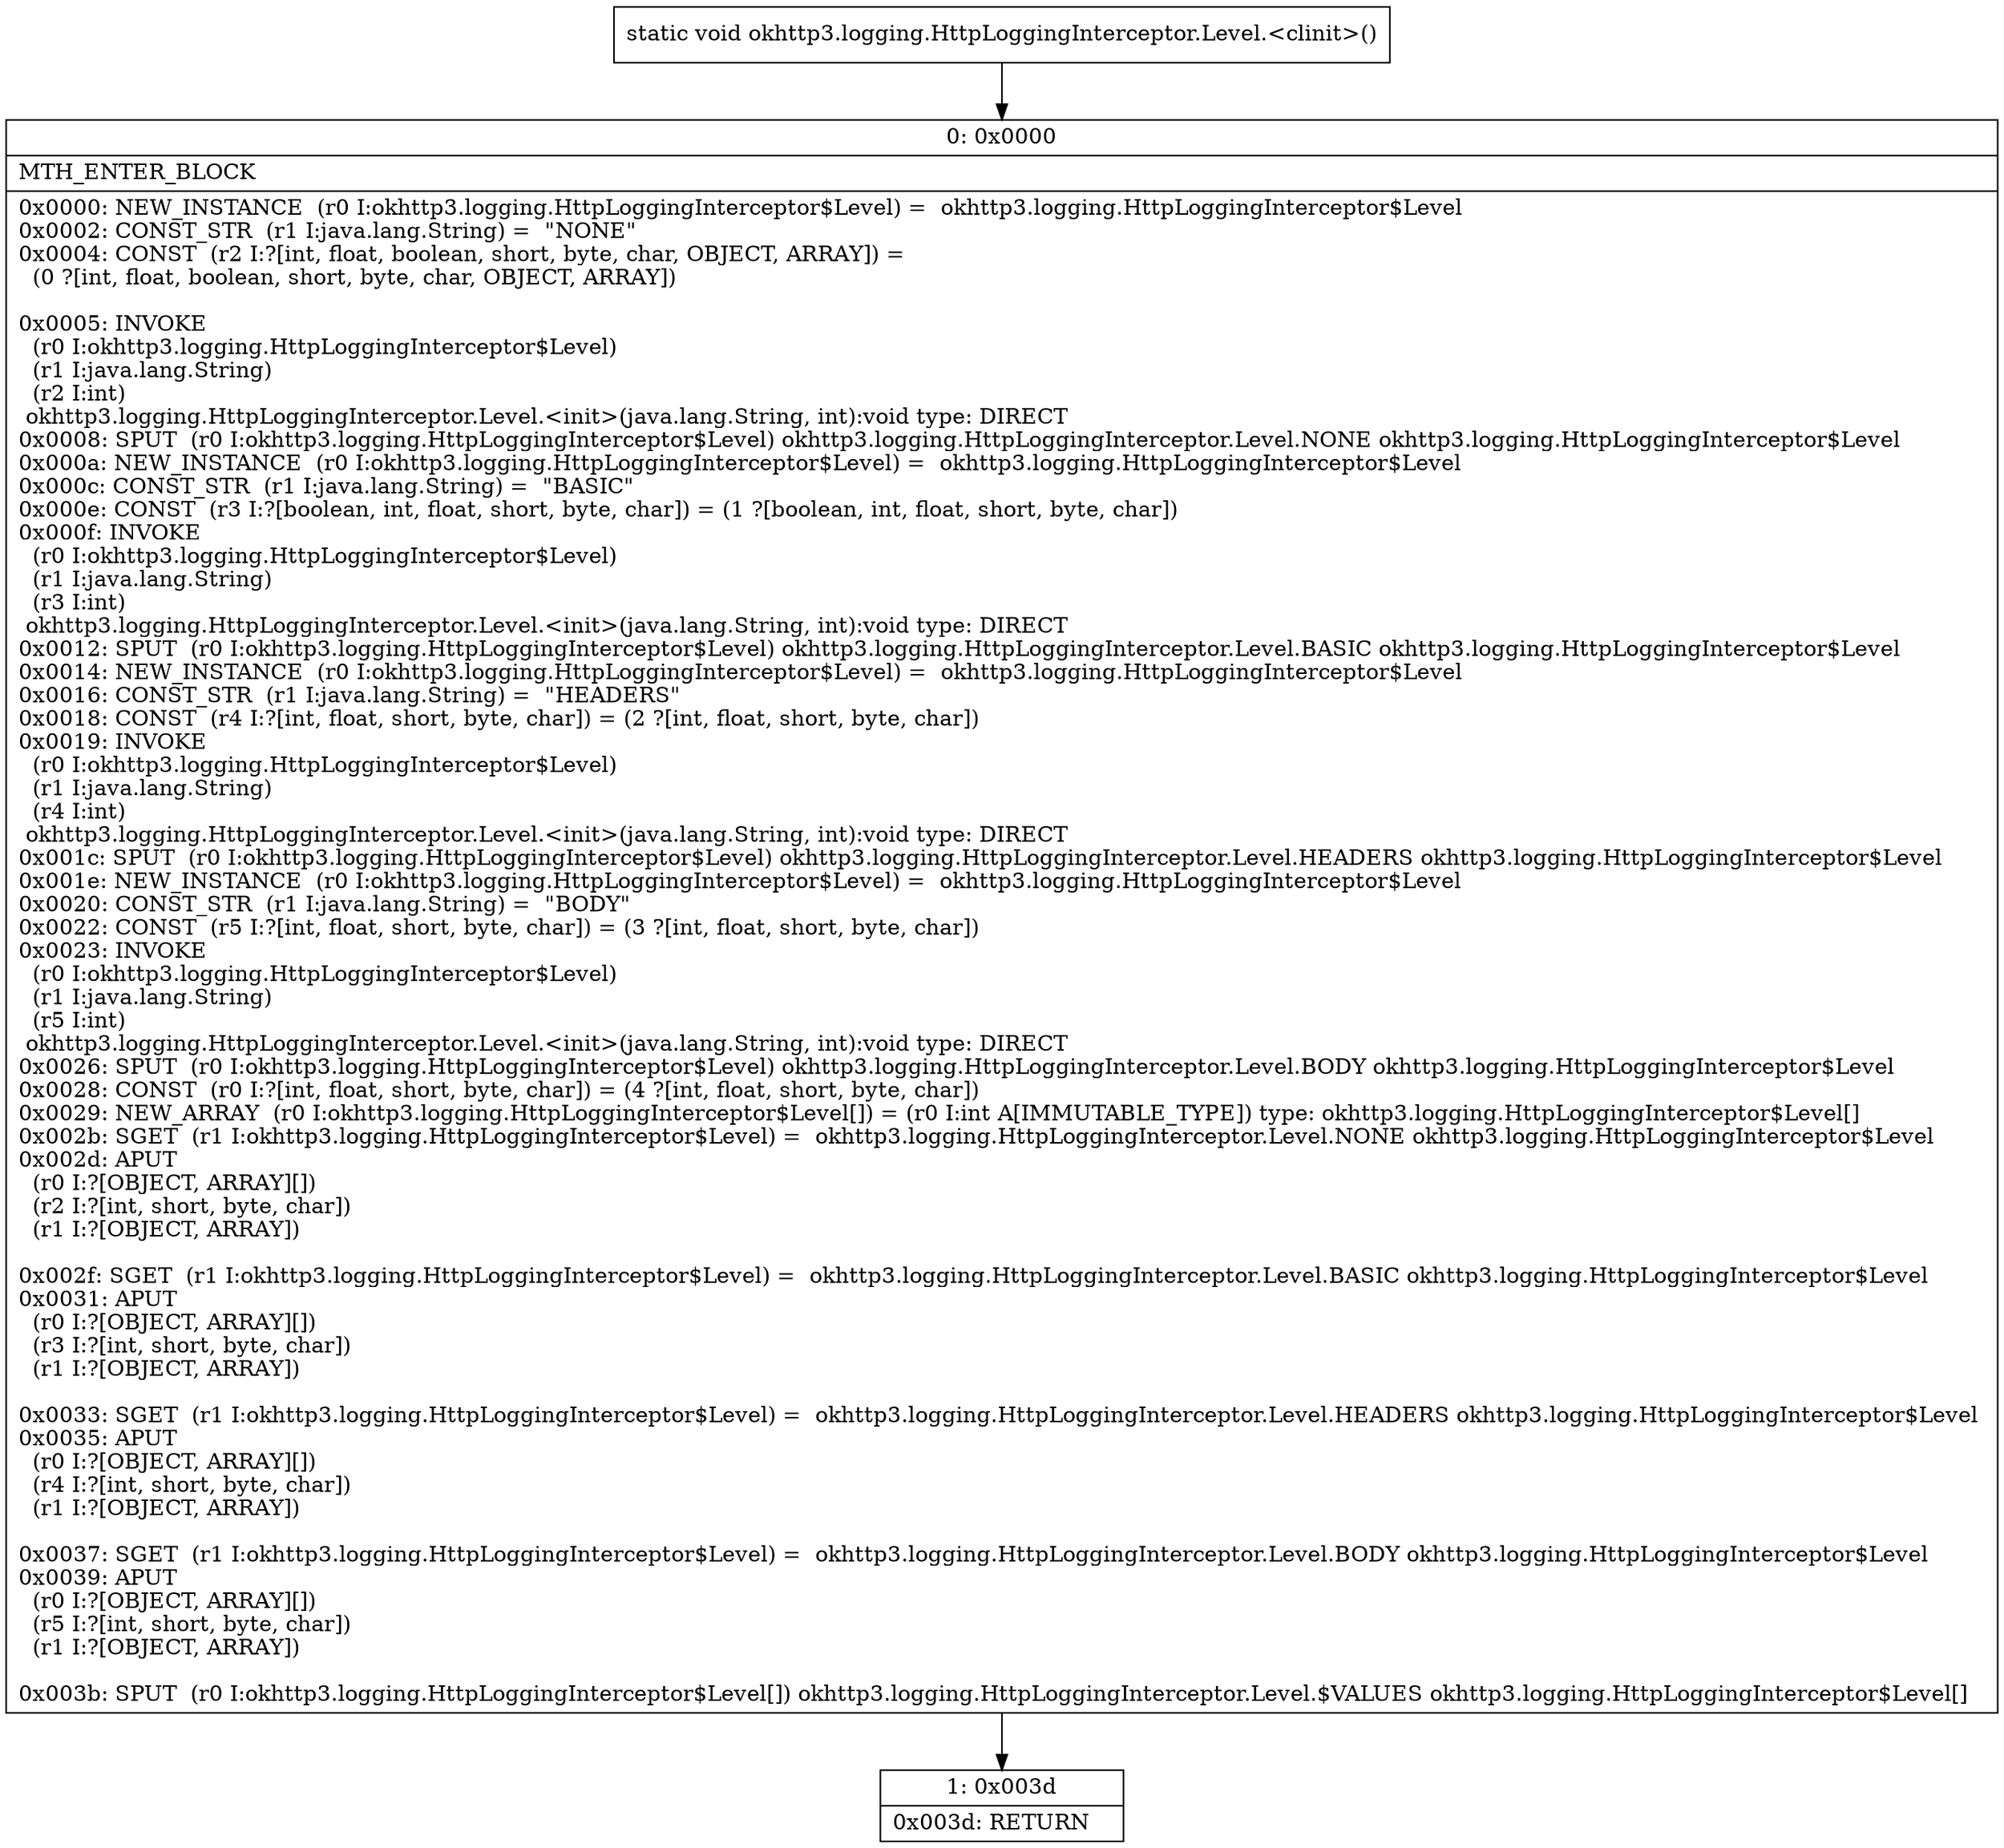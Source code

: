 digraph "CFG forokhttp3.logging.HttpLoggingInterceptor.Level.\<clinit\>()V" {
Node_0 [shape=record,label="{0\:\ 0x0000|MTH_ENTER_BLOCK\l|0x0000: NEW_INSTANCE  (r0 I:okhttp3.logging.HttpLoggingInterceptor$Level) =  okhttp3.logging.HttpLoggingInterceptor$Level \l0x0002: CONST_STR  (r1 I:java.lang.String) =  \"NONE\" \l0x0004: CONST  (r2 I:?[int, float, boolean, short, byte, char, OBJECT, ARRAY]) = \l  (0 ?[int, float, boolean, short, byte, char, OBJECT, ARRAY])\l \l0x0005: INVOKE  \l  (r0 I:okhttp3.logging.HttpLoggingInterceptor$Level)\l  (r1 I:java.lang.String)\l  (r2 I:int)\l okhttp3.logging.HttpLoggingInterceptor.Level.\<init\>(java.lang.String, int):void type: DIRECT \l0x0008: SPUT  (r0 I:okhttp3.logging.HttpLoggingInterceptor$Level) okhttp3.logging.HttpLoggingInterceptor.Level.NONE okhttp3.logging.HttpLoggingInterceptor$Level \l0x000a: NEW_INSTANCE  (r0 I:okhttp3.logging.HttpLoggingInterceptor$Level) =  okhttp3.logging.HttpLoggingInterceptor$Level \l0x000c: CONST_STR  (r1 I:java.lang.String) =  \"BASIC\" \l0x000e: CONST  (r3 I:?[boolean, int, float, short, byte, char]) = (1 ?[boolean, int, float, short, byte, char]) \l0x000f: INVOKE  \l  (r0 I:okhttp3.logging.HttpLoggingInterceptor$Level)\l  (r1 I:java.lang.String)\l  (r3 I:int)\l okhttp3.logging.HttpLoggingInterceptor.Level.\<init\>(java.lang.String, int):void type: DIRECT \l0x0012: SPUT  (r0 I:okhttp3.logging.HttpLoggingInterceptor$Level) okhttp3.logging.HttpLoggingInterceptor.Level.BASIC okhttp3.logging.HttpLoggingInterceptor$Level \l0x0014: NEW_INSTANCE  (r0 I:okhttp3.logging.HttpLoggingInterceptor$Level) =  okhttp3.logging.HttpLoggingInterceptor$Level \l0x0016: CONST_STR  (r1 I:java.lang.String) =  \"HEADERS\" \l0x0018: CONST  (r4 I:?[int, float, short, byte, char]) = (2 ?[int, float, short, byte, char]) \l0x0019: INVOKE  \l  (r0 I:okhttp3.logging.HttpLoggingInterceptor$Level)\l  (r1 I:java.lang.String)\l  (r4 I:int)\l okhttp3.logging.HttpLoggingInterceptor.Level.\<init\>(java.lang.String, int):void type: DIRECT \l0x001c: SPUT  (r0 I:okhttp3.logging.HttpLoggingInterceptor$Level) okhttp3.logging.HttpLoggingInterceptor.Level.HEADERS okhttp3.logging.HttpLoggingInterceptor$Level \l0x001e: NEW_INSTANCE  (r0 I:okhttp3.logging.HttpLoggingInterceptor$Level) =  okhttp3.logging.HttpLoggingInterceptor$Level \l0x0020: CONST_STR  (r1 I:java.lang.String) =  \"BODY\" \l0x0022: CONST  (r5 I:?[int, float, short, byte, char]) = (3 ?[int, float, short, byte, char]) \l0x0023: INVOKE  \l  (r0 I:okhttp3.logging.HttpLoggingInterceptor$Level)\l  (r1 I:java.lang.String)\l  (r5 I:int)\l okhttp3.logging.HttpLoggingInterceptor.Level.\<init\>(java.lang.String, int):void type: DIRECT \l0x0026: SPUT  (r0 I:okhttp3.logging.HttpLoggingInterceptor$Level) okhttp3.logging.HttpLoggingInterceptor.Level.BODY okhttp3.logging.HttpLoggingInterceptor$Level \l0x0028: CONST  (r0 I:?[int, float, short, byte, char]) = (4 ?[int, float, short, byte, char]) \l0x0029: NEW_ARRAY  (r0 I:okhttp3.logging.HttpLoggingInterceptor$Level[]) = (r0 I:int A[IMMUTABLE_TYPE]) type: okhttp3.logging.HttpLoggingInterceptor$Level[] \l0x002b: SGET  (r1 I:okhttp3.logging.HttpLoggingInterceptor$Level) =  okhttp3.logging.HttpLoggingInterceptor.Level.NONE okhttp3.logging.HttpLoggingInterceptor$Level \l0x002d: APUT  \l  (r0 I:?[OBJECT, ARRAY][])\l  (r2 I:?[int, short, byte, char])\l  (r1 I:?[OBJECT, ARRAY])\l \l0x002f: SGET  (r1 I:okhttp3.logging.HttpLoggingInterceptor$Level) =  okhttp3.logging.HttpLoggingInterceptor.Level.BASIC okhttp3.logging.HttpLoggingInterceptor$Level \l0x0031: APUT  \l  (r0 I:?[OBJECT, ARRAY][])\l  (r3 I:?[int, short, byte, char])\l  (r1 I:?[OBJECT, ARRAY])\l \l0x0033: SGET  (r1 I:okhttp3.logging.HttpLoggingInterceptor$Level) =  okhttp3.logging.HttpLoggingInterceptor.Level.HEADERS okhttp3.logging.HttpLoggingInterceptor$Level \l0x0035: APUT  \l  (r0 I:?[OBJECT, ARRAY][])\l  (r4 I:?[int, short, byte, char])\l  (r1 I:?[OBJECT, ARRAY])\l \l0x0037: SGET  (r1 I:okhttp3.logging.HttpLoggingInterceptor$Level) =  okhttp3.logging.HttpLoggingInterceptor.Level.BODY okhttp3.logging.HttpLoggingInterceptor$Level \l0x0039: APUT  \l  (r0 I:?[OBJECT, ARRAY][])\l  (r5 I:?[int, short, byte, char])\l  (r1 I:?[OBJECT, ARRAY])\l \l0x003b: SPUT  (r0 I:okhttp3.logging.HttpLoggingInterceptor$Level[]) okhttp3.logging.HttpLoggingInterceptor.Level.$VALUES okhttp3.logging.HttpLoggingInterceptor$Level[] \l}"];
Node_1 [shape=record,label="{1\:\ 0x003d|0x003d: RETURN   \l}"];
MethodNode[shape=record,label="{static void okhttp3.logging.HttpLoggingInterceptor.Level.\<clinit\>() }"];
MethodNode -> Node_0;
Node_0 -> Node_1;
}

